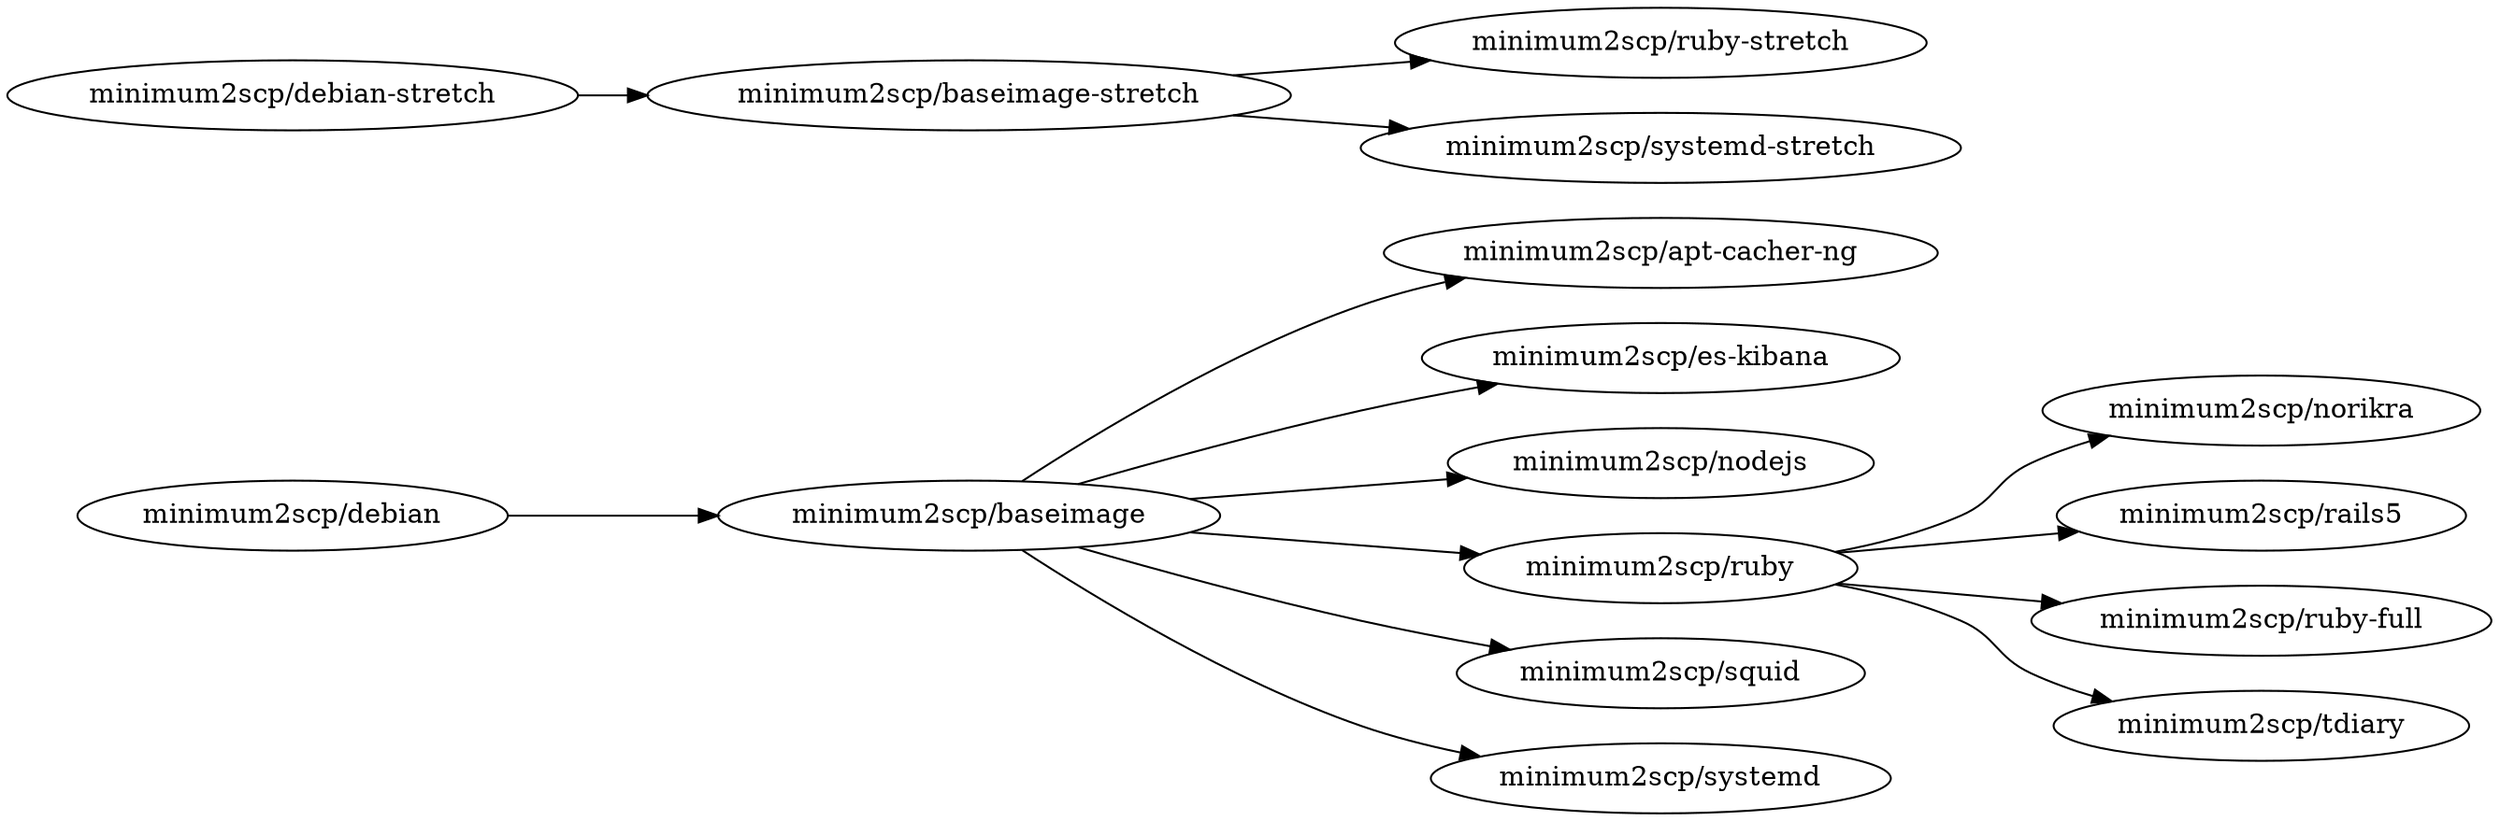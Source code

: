 digraph deps {
  graph        [rankdir = "LR"];
  ratio = auto;


  acng              [label = "minimum2scp/apt-cacher-ng"];
  baseimage         [label = "minimum2scp/baseimage"];
  baseimage_stretch [label = "minimum2scp/baseimage-stretch"];
  debian            [label = "minimum2scp/debian"];
  debian_stretch    [label = "minimum2scp/debian-stretch"];
  es_kibana         [label = "minimum2scp/es-kibana"];
  nodejs            [label = "minimum2scp/nodejs"];
  norikra           [label = "minimum2scp/norikra"];
  rails5            [label = "minimum2scp/rails5"];
  ruby              [label = "minimum2scp/ruby"];
  ruby_full         [label = "minimum2scp/ruby-full"];
  ruby_stretch      [label = "minimum2scp/ruby-stretch"];
  squid             [label = "minimum2scp/squid"];
  systemd           [label = "minimum2scp/systemd"];
  systemd_stretch   [label = "minimum2scp/systemd-stretch"];
  tdiary            [label = "minimum2scp/tdiary"];

  debian    -> baseimage;
  baseimage -> {acng, es_kibana, nodejs, ruby, squid, systemd};
  ruby      -> {norikra, rails5, ruby_full, tdiary};

  debian_stretch   -> baseimage_stretch;
  baseimage_stretch -> {systemd_stretch, ruby_stretch};

}
